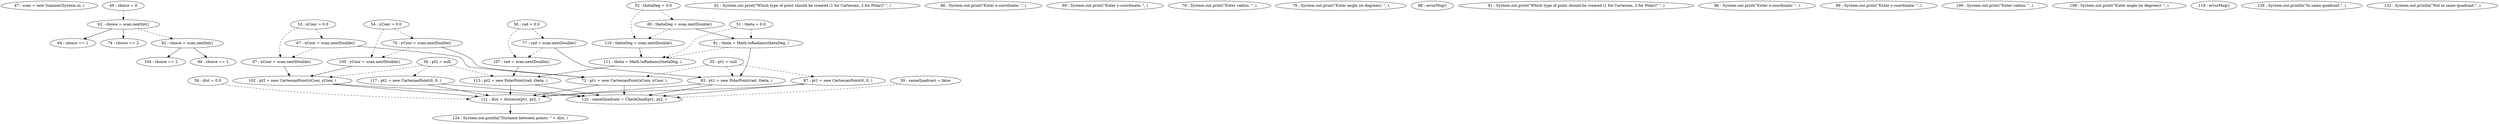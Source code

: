 digraph G {
"47 : scan = new Scanner(System.in, )"
"49 : choice = 0"
"49 : choice = 0" -> "62 : choice = scan.nextInt()" [style=dashed]
"50 : rad = 0.0"
"50 : rad = 0.0" -> "77 : rad = scan.nextDouble()" [style=dashed]
"50 : rad = 0.0" -> "107 : rad = scan.nextDouble()" [style=dashed]
"51 : theta = 0.0"
"51 : theta = 0.0" -> "81 : theta = Math.toRadians(thetaDeg, )" [style=dashed]
"51 : theta = 0.0" -> "111 : theta = Math.toRadians(thetaDeg, )" [style=dashed]
"52 : thetaDeg = 0.0"
"52 : thetaDeg = 0.0" -> "110 : thetaDeg = scan.nextDouble()" [style=dashed]
"52 : thetaDeg = 0.0" -> "80 : thetaDeg = scan.nextDouble()" [style=dashed]
"53 : xCoor = 0.0"
"53 : xCoor = 0.0" -> "67 : xCoor = scan.nextDouble()" [style=dashed]
"53 : xCoor = 0.0" -> "97 : xCoor = scan.nextDouble()" [style=dashed]
"54 : yCoor = 0.0"
"54 : yCoor = 0.0" -> "100 : yCoor = scan.nextDouble()" [style=dashed]
"54 : yCoor = 0.0" -> "70 : yCoor = scan.nextDouble()" [style=dashed]
"55 : pt1 = null"
"55 : pt1 = null" -> "87 : pt1 = new CartesianPoint(0, 0, )" [style=dashed]
"55 : pt1 = null" -> "72 : pt1 = new CartesianPoint(xCoor, yCoor, )" [style=dashed]
"55 : pt1 = null" -> "83 : pt1 = new PolarPoint(rad, theta, )" [style=dashed]
"56 : pt2 = null"
"56 : pt2 = null" -> "117 : pt2 = new CartesianPoint(0, 0, )" [style=dashed]
"56 : pt2 = null" -> "102 : pt2 = new CartesianPoint(xCoor, yCoor, )" [style=dashed]
"56 : pt2 = null" -> "113 : pt2 = new PolarPoint(rad, theta, )" [style=dashed]
"58 : dist = 0.0"
"58 : dist = 0.0" -> "121 : dist = distance(pt1, pt2, )" [style=dashed]
"59 : sameQuadrant = false"
"59 : sameQuadrant = false" -> "122 : sameQuadrant = CheckQuad(pt1, pt2, )" [style=dashed]
"61 : System.out.print(\"Which type of point should be created (1 for Cartesian, 2 for Polar)? \", )"
"62 : choice = scan.nextInt()"
"62 : choice = scan.nextInt()" -> "64 : choice == 1"
"62 : choice = scan.nextInt()" -> "74 : choice == 2"
"62 : choice = scan.nextInt()" -> "92 : choice = scan.nextInt()" [style=dashed]
"64 : choice == 1"
"66 : System.out.print(\"Enter x-coordinate: \", )"
"67 : xCoor = scan.nextDouble()"
"67 : xCoor = scan.nextDouble()" -> "72 : pt1 = new CartesianPoint(xCoor, yCoor, )"
"67 : xCoor = scan.nextDouble()" -> "97 : xCoor = scan.nextDouble()" [style=dashed]
"69 : System.out.print(\"Enter y-coordinate: \", )"
"70 : yCoor = scan.nextDouble()"
"70 : yCoor = scan.nextDouble()" -> "72 : pt1 = new CartesianPoint(xCoor, yCoor, )"
"70 : yCoor = scan.nextDouble()" -> "100 : yCoor = scan.nextDouble()" [style=dashed]
"72 : pt1 = new CartesianPoint(xCoor, yCoor, )"
"72 : pt1 = new CartesianPoint(xCoor, yCoor, )" -> "122 : sameQuadrant = CheckQuad(pt1, pt2, )"
"72 : pt1 = new CartesianPoint(xCoor, yCoor, )" -> "121 : dist = distance(pt1, pt2, )"
"74 : choice == 2"
"76 : System.out.print(\"Enter radius: \", )"
"77 : rad = scan.nextDouble()"
"77 : rad = scan.nextDouble()" -> "83 : pt1 = new PolarPoint(rad, theta, )"
"77 : rad = scan.nextDouble()" -> "107 : rad = scan.nextDouble()" [style=dashed]
"79 : System.out.print(\"Enter angle (in degrees): \", )"
"80 : thetaDeg = scan.nextDouble()"
"80 : thetaDeg = scan.nextDouble()" -> "81 : theta = Math.toRadians(thetaDeg, )"
"80 : thetaDeg = scan.nextDouble()" -> "110 : thetaDeg = scan.nextDouble()" [style=dashed]
"81 : theta = Math.toRadians(thetaDeg, )"
"81 : theta = Math.toRadians(thetaDeg, )" -> "83 : pt1 = new PolarPoint(rad, theta, )"
"81 : theta = Math.toRadians(thetaDeg, )" -> "111 : theta = Math.toRadians(thetaDeg, )" [style=dashed]
"83 : pt1 = new PolarPoint(rad, theta, )"
"83 : pt1 = new PolarPoint(rad, theta, )" -> "122 : sameQuadrant = CheckQuad(pt1, pt2, )"
"83 : pt1 = new PolarPoint(rad, theta, )" -> "121 : dist = distance(pt1, pt2, )"
"87 : pt1 = new CartesianPoint(0, 0, )"
"87 : pt1 = new CartesianPoint(0, 0, )" -> "122 : sameQuadrant = CheckQuad(pt1, pt2, )"
"87 : pt1 = new CartesianPoint(0, 0, )" -> "121 : dist = distance(pt1, pt2, )"
"88 : errorMsg()"
"91 : System.out.print(\"Which type of point should be created (1 for Cartesian, 2 for Polar)? \", )"
"92 : choice = scan.nextInt()"
"92 : choice = scan.nextInt()" -> "104 : choice == 2"
"92 : choice = scan.nextInt()" -> "94 : choice == 1"
"94 : choice == 1"
"96 : System.out.print(\"Enter x-coordinate: \", )"
"97 : xCoor = scan.nextDouble()"
"97 : xCoor = scan.nextDouble()" -> "102 : pt2 = new CartesianPoint(xCoor, yCoor, )"
"99 : System.out.print(\"Enter y-coordinate: \", )"
"100 : yCoor = scan.nextDouble()"
"100 : yCoor = scan.nextDouble()" -> "102 : pt2 = new CartesianPoint(xCoor, yCoor, )"
"102 : pt2 = new CartesianPoint(xCoor, yCoor, )"
"102 : pt2 = new CartesianPoint(xCoor, yCoor, )" -> "122 : sameQuadrant = CheckQuad(pt1, pt2, )"
"102 : pt2 = new CartesianPoint(xCoor, yCoor, )" -> "121 : dist = distance(pt1, pt2, )"
"104 : choice == 2"
"106 : System.out.print(\"Enter radius: \", )"
"107 : rad = scan.nextDouble()"
"107 : rad = scan.nextDouble()" -> "113 : pt2 = new PolarPoint(rad, theta, )"
"109 : System.out.print(\"Enter angle (in degrees): \", )"
"110 : thetaDeg = scan.nextDouble()"
"110 : thetaDeg = scan.nextDouble()" -> "111 : theta = Math.toRadians(thetaDeg, )"
"111 : theta = Math.toRadians(thetaDeg, )"
"111 : theta = Math.toRadians(thetaDeg, )" -> "113 : pt2 = new PolarPoint(rad, theta, )"
"113 : pt2 = new PolarPoint(rad, theta, )"
"113 : pt2 = new PolarPoint(rad, theta, )" -> "122 : sameQuadrant = CheckQuad(pt1, pt2, )"
"113 : pt2 = new PolarPoint(rad, theta, )" -> "121 : dist = distance(pt1, pt2, )"
"117 : pt2 = new CartesianPoint(0, 0, )"
"117 : pt2 = new CartesianPoint(0, 0, )" -> "122 : sameQuadrant = CheckQuad(pt1, pt2, )"
"117 : pt2 = new CartesianPoint(0, 0, )" -> "121 : dist = distance(pt1, pt2, )"
"118 : errorMsg()"
"121 : dist = distance(pt1, pt2, )"
"121 : dist = distance(pt1, pt2, )" -> "124 : System.out.println(\"Distance between points: \" + dist, )"
"122 : sameQuadrant = CheckQuad(pt1, pt2, )"
"124 : System.out.println(\"Distance between points: \" + dist, )"
"128 : System.out.println(\"In same quadrant.\", )"
"132 : System.out.println(\"Not in same quadrant.\", )"
}